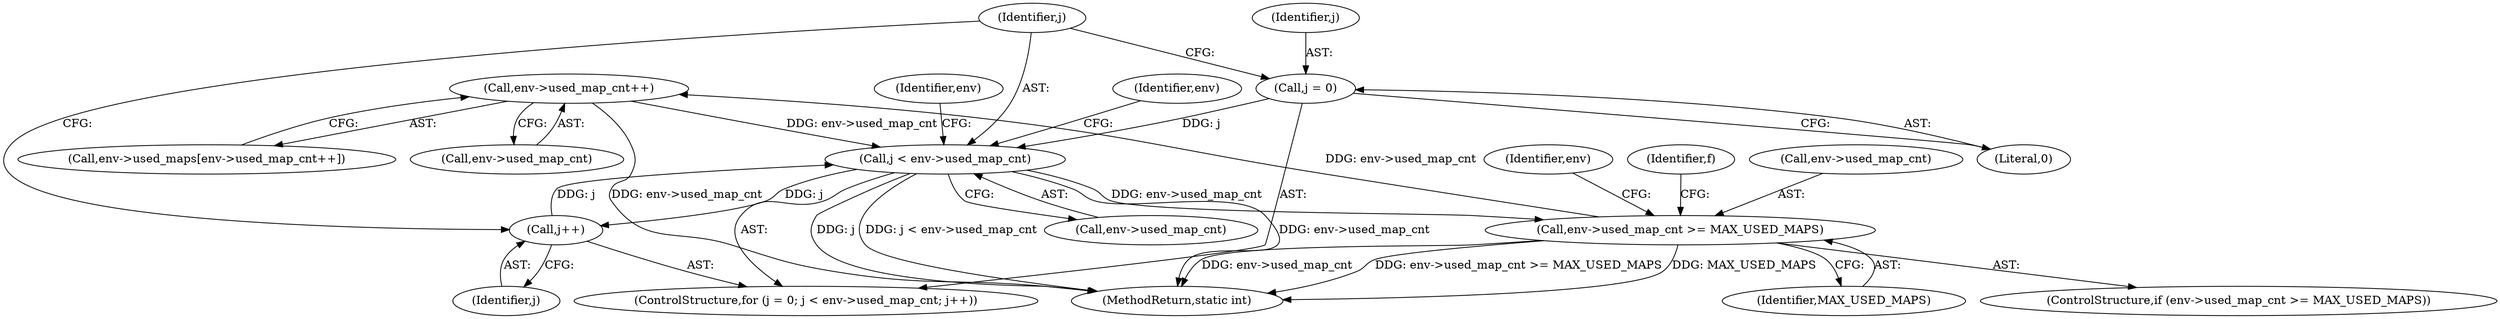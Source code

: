 digraph "0_linux_8358b02bf67d3a5d8a825070e1aa73f25fb2e4c7@pointer" {
"1000365" [label="(Call,env->used_map_cnt++)"];
"1000349" [label="(Call,env->used_map_cnt >= MAX_USED_MAPS)"];
"1000329" [label="(Call,j < env->used_map_cnt)"];
"1000326" [label="(Call,j = 0)"];
"1000334" [label="(Call,j++)"];
"1000365" [label="(Call,env->used_map_cnt++)"];
"1000365" [label="(Call,env->used_map_cnt++)"];
"1000327" [label="(Identifier,j)"];
"1000334" [label="(Call,j++)"];
"1000363" [label="(Identifier,env)"];
"1000353" [label="(Identifier,MAX_USED_MAPS)"];
"1000330" [label="(Identifier,j)"];
"1000348" [label="(ControlStructure,if (env->used_map_cnt >= MAX_USED_MAPS))"];
"1000325" [label="(ControlStructure,for (j = 0; j < env->used_map_cnt; j++))"];
"1000351" [label="(Identifier,env)"];
"1000349" [label="(Call,env->used_map_cnt >= MAX_USED_MAPS)"];
"1000356" [label="(Identifier,f)"];
"1000331" [label="(Call,env->used_map_cnt)"];
"1000382" [label="(MethodReturn,static int)"];
"1000366" [label="(Call,env->used_map_cnt)"];
"1000340" [label="(Identifier,env)"];
"1000326" [label="(Call,j = 0)"];
"1000329" [label="(Call,j < env->used_map_cnt)"];
"1000328" [label="(Literal,0)"];
"1000335" [label="(Identifier,j)"];
"1000361" [label="(Call,env->used_maps[env->used_map_cnt++])"];
"1000350" [label="(Call,env->used_map_cnt)"];
"1000365" -> "1000361"  [label="AST: "];
"1000365" -> "1000366"  [label="CFG: "];
"1000366" -> "1000365"  [label="AST: "];
"1000361" -> "1000365"  [label="CFG: "];
"1000365" -> "1000382"  [label="DDG: env->used_map_cnt"];
"1000365" -> "1000329"  [label="DDG: env->used_map_cnt"];
"1000349" -> "1000365"  [label="DDG: env->used_map_cnt"];
"1000349" -> "1000348"  [label="AST: "];
"1000349" -> "1000353"  [label="CFG: "];
"1000350" -> "1000349"  [label="AST: "];
"1000353" -> "1000349"  [label="AST: "];
"1000356" -> "1000349"  [label="CFG: "];
"1000363" -> "1000349"  [label="CFG: "];
"1000349" -> "1000382"  [label="DDG: env->used_map_cnt >= MAX_USED_MAPS"];
"1000349" -> "1000382"  [label="DDG: MAX_USED_MAPS"];
"1000349" -> "1000382"  [label="DDG: env->used_map_cnt"];
"1000329" -> "1000349"  [label="DDG: env->used_map_cnt"];
"1000329" -> "1000325"  [label="AST: "];
"1000329" -> "1000331"  [label="CFG: "];
"1000330" -> "1000329"  [label="AST: "];
"1000331" -> "1000329"  [label="AST: "];
"1000340" -> "1000329"  [label="CFG: "];
"1000351" -> "1000329"  [label="CFG: "];
"1000329" -> "1000382"  [label="DDG: env->used_map_cnt"];
"1000329" -> "1000382"  [label="DDG: j < env->used_map_cnt"];
"1000329" -> "1000382"  [label="DDG: j"];
"1000326" -> "1000329"  [label="DDG: j"];
"1000334" -> "1000329"  [label="DDG: j"];
"1000329" -> "1000334"  [label="DDG: j"];
"1000326" -> "1000325"  [label="AST: "];
"1000326" -> "1000328"  [label="CFG: "];
"1000327" -> "1000326"  [label="AST: "];
"1000328" -> "1000326"  [label="AST: "];
"1000330" -> "1000326"  [label="CFG: "];
"1000334" -> "1000325"  [label="AST: "];
"1000334" -> "1000335"  [label="CFG: "];
"1000335" -> "1000334"  [label="AST: "];
"1000330" -> "1000334"  [label="CFG: "];
}
